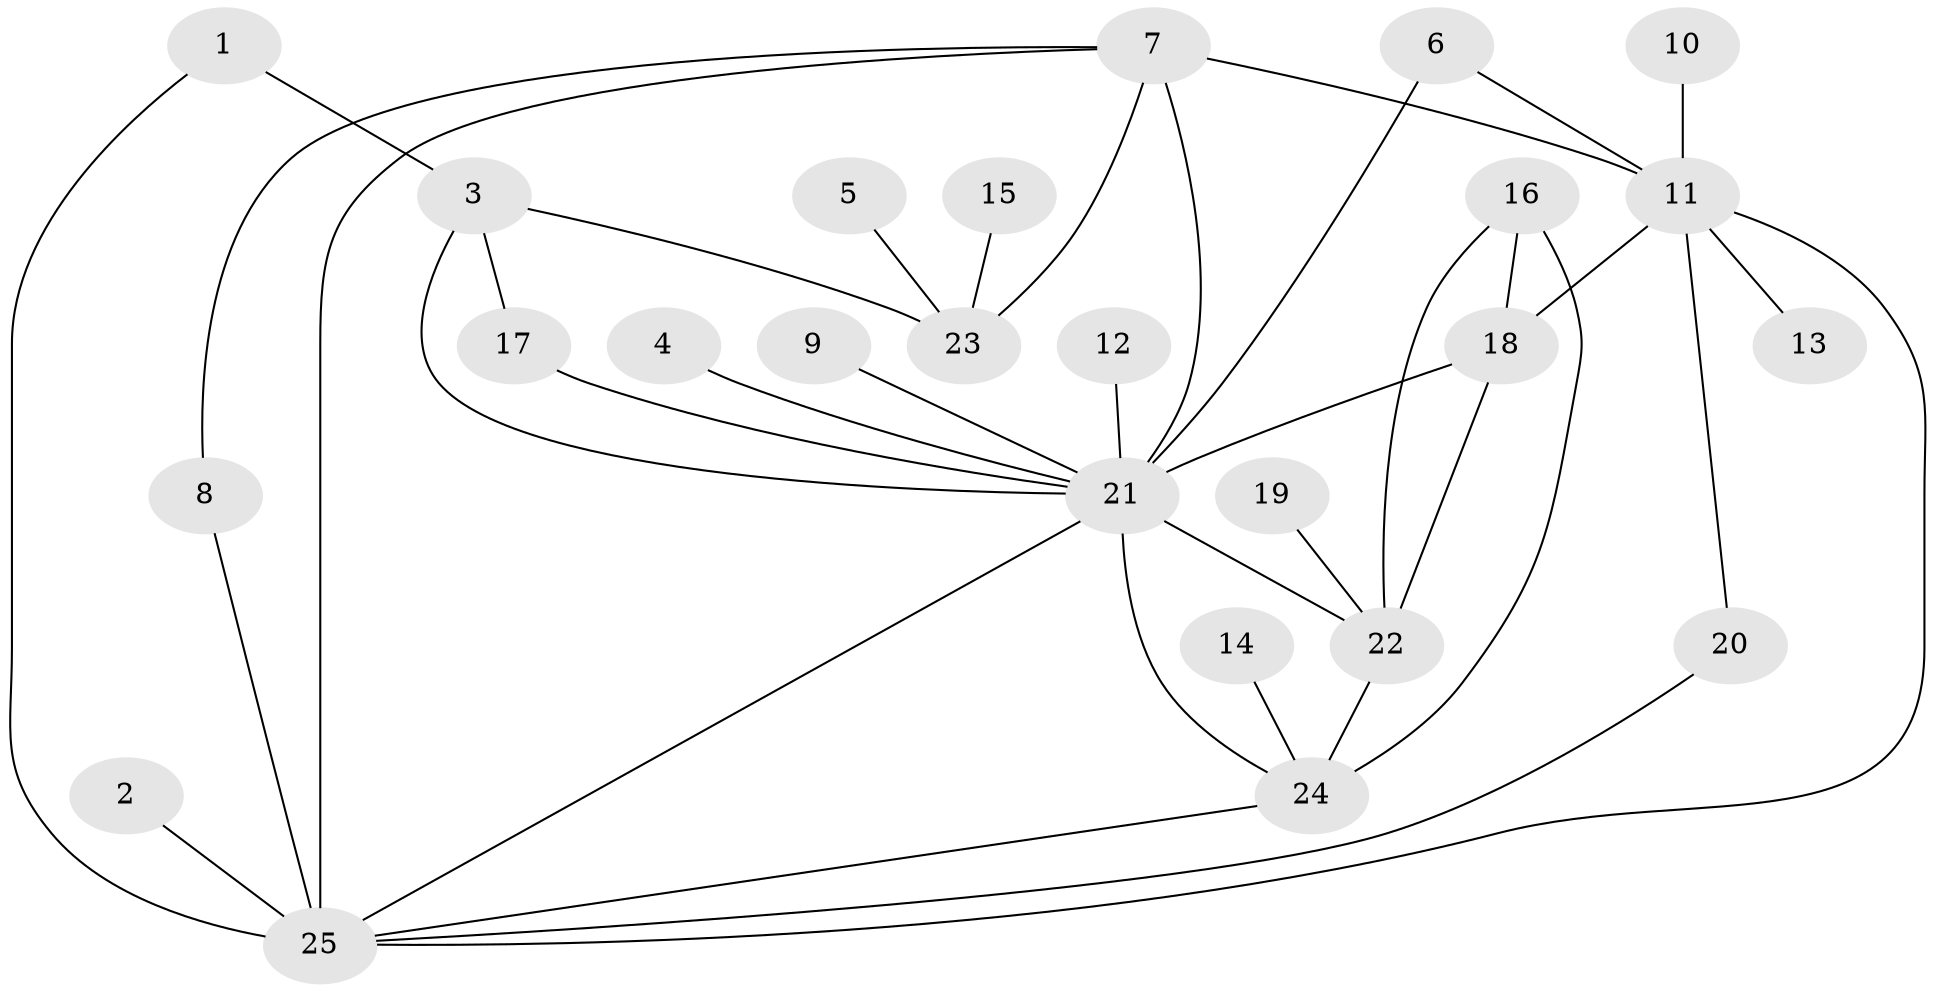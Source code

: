 // original degree distribution, {14: 0.01639344262295082, 3: 0.19672131147540983, 20: 0.01639344262295082, 2: 0.14754098360655737, 10: 0.01639344262295082, 4: 0.04918032786885246, 6: 0.03278688524590164, 5: 0.06557377049180328, 1: 0.45901639344262296}
// Generated by graph-tools (version 1.1) at 2025/36/03/04/25 23:36:40]
// undirected, 25 vertices, 38 edges
graph export_dot {
  node [color=gray90,style=filled];
  1;
  2;
  3;
  4;
  5;
  6;
  7;
  8;
  9;
  10;
  11;
  12;
  13;
  14;
  15;
  16;
  17;
  18;
  19;
  20;
  21;
  22;
  23;
  24;
  25;
  1 -- 3 [weight=1.0];
  1 -- 25 [weight=1.0];
  2 -- 25 [weight=1.0];
  3 -- 17 [weight=1.0];
  3 -- 21 [weight=1.0];
  3 -- 23 [weight=1.0];
  4 -- 21 [weight=1.0];
  5 -- 23 [weight=1.0];
  6 -- 11 [weight=1.0];
  6 -- 21 [weight=1.0];
  7 -- 8 [weight=1.0];
  7 -- 11 [weight=1.0];
  7 -- 21 [weight=4.0];
  7 -- 23 [weight=1.0];
  7 -- 25 [weight=3.0];
  8 -- 25 [weight=1.0];
  9 -- 21 [weight=1.0];
  10 -- 11 [weight=1.0];
  11 -- 13 [weight=1.0];
  11 -- 18 [weight=1.0];
  11 -- 20 [weight=1.0];
  11 -- 25 [weight=1.0];
  12 -- 21 [weight=1.0];
  14 -- 24 [weight=1.0];
  15 -- 23 [weight=1.0];
  16 -- 18 [weight=1.0];
  16 -- 22 [weight=1.0];
  16 -- 24 [weight=2.0];
  17 -- 21 [weight=1.0];
  18 -- 21 [weight=1.0];
  18 -- 22 [weight=1.0];
  19 -- 22 [weight=1.0];
  20 -- 25 [weight=1.0];
  21 -- 22 [weight=2.0];
  21 -- 24 [weight=1.0];
  21 -- 25 [weight=1.0];
  22 -- 24 [weight=1.0];
  24 -- 25 [weight=1.0];
}
